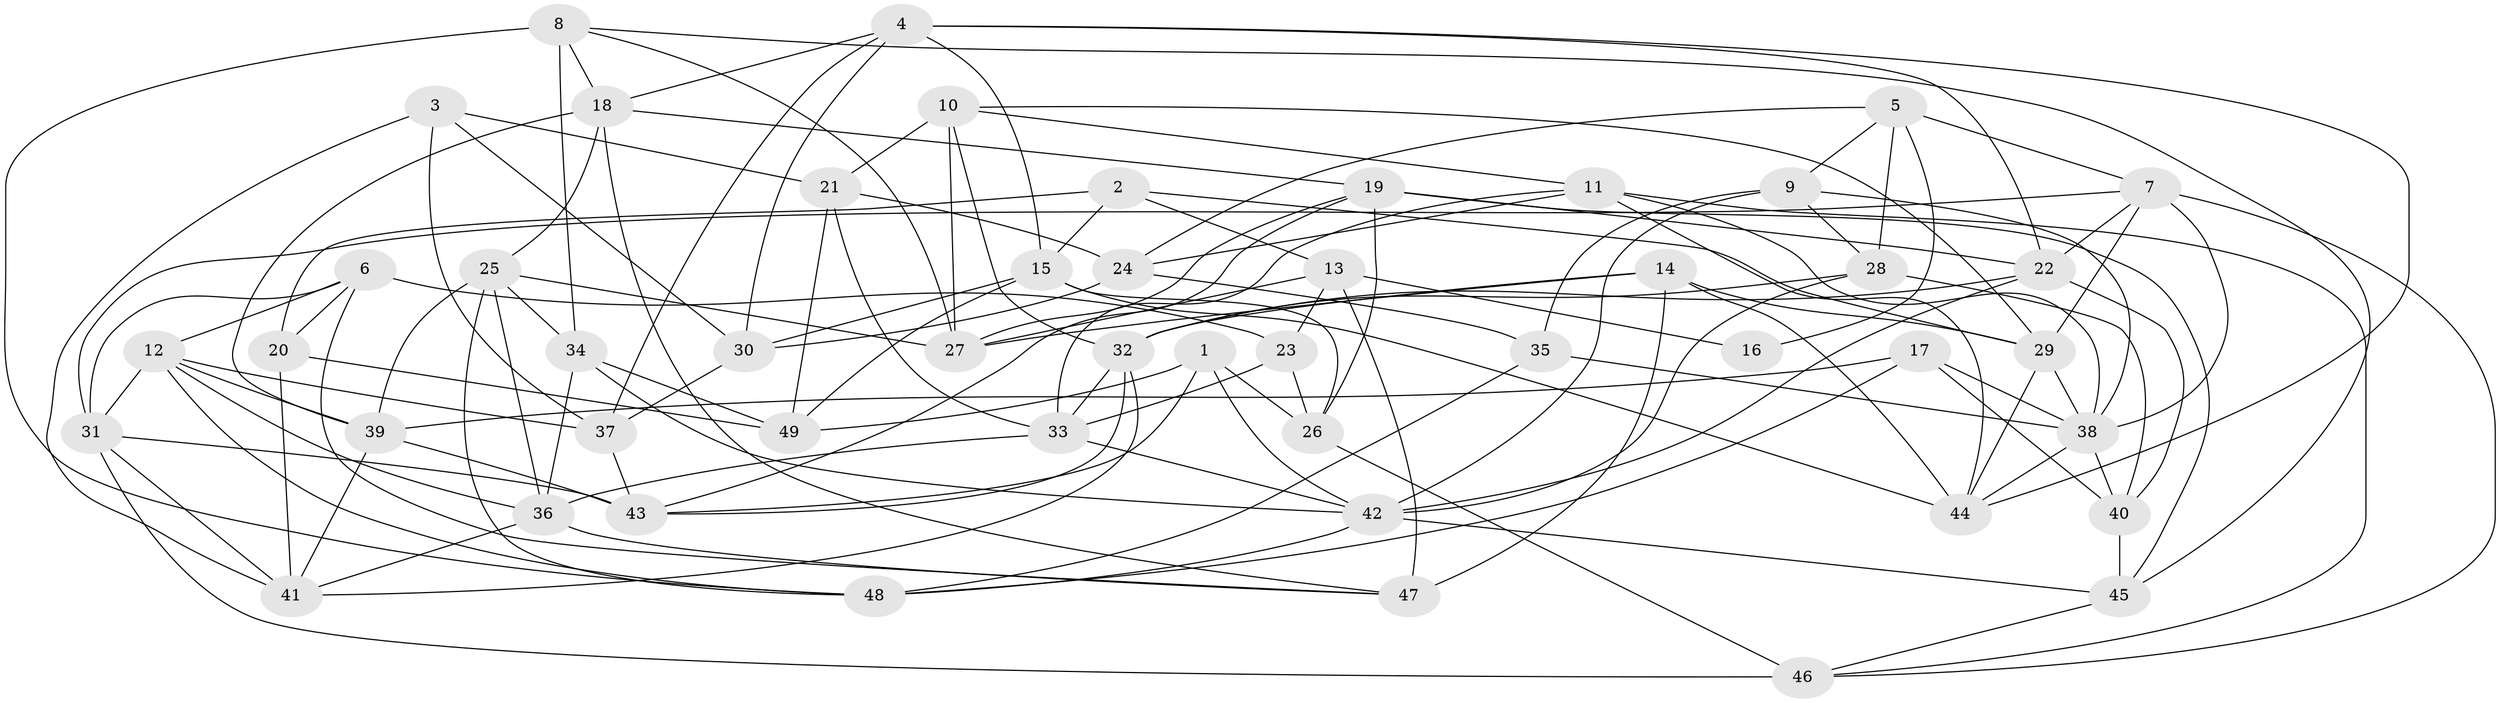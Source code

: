 // original degree distribution, {4: 1.0}
// Generated by graph-tools (version 1.1) at 2025/38/03/04/25 23:38:20]
// undirected, 49 vertices, 131 edges
graph export_dot {
  node [color=gray90,style=filled];
  1;
  2;
  3;
  4;
  5;
  6;
  7;
  8;
  9;
  10;
  11;
  12;
  13;
  14;
  15;
  16;
  17;
  18;
  19;
  20;
  21;
  22;
  23;
  24;
  25;
  26;
  27;
  28;
  29;
  30;
  31;
  32;
  33;
  34;
  35;
  36;
  37;
  38;
  39;
  40;
  41;
  42;
  43;
  44;
  45;
  46;
  47;
  48;
  49;
  1 -- 26 [weight=1.0];
  1 -- 42 [weight=1.0];
  1 -- 43 [weight=1.0];
  1 -- 49 [weight=1.0];
  2 -- 13 [weight=1.0];
  2 -- 15 [weight=1.0];
  2 -- 20 [weight=1.0];
  2 -- 29 [weight=1.0];
  3 -- 21 [weight=1.0];
  3 -- 30 [weight=1.0];
  3 -- 37 [weight=1.0];
  3 -- 41 [weight=1.0];
  4 -- 15 [weight=1.0];
  4 -- 18 [weight=1.0];
  4 -- 22 [weight=1.0];
  4 -- 30 [weight=1.0];
  4 -- 37 [weight=1.0];
  4 -- 44 [weight=1.0];
  5 -- 7 [weight=1.0];
  5 -- 9 [weight=1.0];
  5 -- 16 [weight=2.0];
  5 -- 24 [weight=1.0];
  5 -- 28 [weight=1.0];
  6 -- 12 [weight=1.0];
  6 -- 20 [weight=2.0];
  6 -- 23 [weight=1.0];
  6 -- 31 [weight=1.0];
  6 -- 47 [weight=1.0];
  7 -- 22 [weight=1.0];
  7 -- 29 [weight=1.0];
  7 -- 31 [weight=1.0];
  7 -- 38 [weight=1.0];
  7 -- 46 [weight=1.0];
  8 -- 18 [weight=1.0];
  8 -- 27 [weight=1.0];
  8 -- 34 [weight=2.0];
  8 -- 45 [weight=1.0];
  8 -- 48 [weight=1.0];
  9 -- 28 [weight=1.0];
  9 -- 35 [weight=1.0];
  9 -- 38 [weight=2.0];
  9 -- 42 [weight=1.0];
  10 -- 11 [weight=1.0];
  10 -- 21 [weight=2.0];
  10 -- 27 [weight=1.0];
  10 -- 29 [weight=1.0];
  10 -- 32 [weight=1.0];
  11 -- 24 [weight=1.0];
  11 -- 33 [weight=1.0];
  11 -- 38 [weight=1.0];
  11 -- 44 [weight=1.0];
  11 -- 46 [weight=1.0];
  12 -- 31 [weight=1.0];
  12 -- 36 [weight=1.0];
  12 -- 37 [weight=1.0];
  12 -- 39 [weight=1.0];
  12 -- 48 [weight=1.0];
  13 -- 16 [weight=2.0];
  13 -- 23 [weight=1.0];
  13 -- 27 [weight=1.0];
  13 -- 47 [weight=1.0];
  14 -- 27 [weight=1.0];
  14 -- 29 [weight=1.0];
  14 -- 32 [weight=1.0];
  14 -- 44 [weight=1.0];
  14 -- 47 [weight=2.0];
  15 -- 26 [weight=1.0];
  15 -- 30 [weight=1.0];
  15 -- 44 [weight=1.0];
  15 -- 49 [weight=1.0];
  17 -- 38 [weight=1.0];
  17 -- 39 [weight=1.0];
  17 -- 40 [weight=1.0];
  17 -- 48 [weight=1.0];
  18 -- 19 [weight=1.0];
  18 -- 25 [weight=1.0];
  18 -- 39 [weight=1.0];
  18 -- 47 [weight=1.0];
  19 -- 22 [weight=1.0];
  19 -- 26 [weight=1.0];
  19 -- 27 [weight=1.0];
  19 -- 43 [weight=1.0];
  19 -- 45 [weight=1.0];
  20 -- 41 [weight=1.0];
  20 -- 49 [weight=2.0];
  21 -- 24 [weight=1.0];
  21 -- 33 [weight=1.0];
  21 -- 49 [weight=1.0];
  22 -- 32 [weight=1.0];
  22 -- 40 [weight=1.0];
  22 -- 42 [weight=1.0];
  23 -- 26 [weight=1.0];
  23 -- 33 [weight=1.0];
  24 -- 30 [weight=1.0];
  24 -- 35 [weight=2.0];
  25 -- 27 [weight=1.0];
  25 -- 34 [weight=1.0];
  25 -- 36 [weight=1.0];
  25 -- 39 [weight=1.0];
  25 -- 48 [weight=1.0];
  26 -- 46 [weight=2.0];
  28 -- 32 [weight=2.0];
  28 -- 40 [weight=1.0];
  28 -- 42 [weight=1.0];
  29 -- 38 [weight=1.0];
  29 -- 44 [weight=1.0];
  30 -- 37 [weight=2.0];
  31 -- 41 [weight=1.0];
  31 -- 43 [weight=1.0];
  31 -- 46 [weight=1.0];
  32 -- 33 [weight=1.0];
  32 -- 41 [weight=1.0];
  32 -- 43 [weight=1.0];
  33 -- 36 [weight=1.0];
  33 -- 42 [weight=1.0];
  34 -- 36 [weight=1.0];
  34 -- 42 [weight=1.0];
  34 -- 49 [weight=1.0];
  35 -- 38 [weight=2.0];
  35 -- 48 [weight=1.0];
  36 -- 41 [weight=1.0];
  36 -- 47 [weight=1.0];
  37 -- 43 [weight=1.0];
  38 -- 40 [weight=1.0];
  38 -- 44 [weight=1.0];
  39 -- 41 [weight=1.0];
  39 -- 43 [weight=1.0];
  40 -- 45 [weight=2.0];
  42 -- 45 [weight=1.0];
  42 -- 48 [weight=1.0];
  45 -- 46 [weight=1.0];
}
